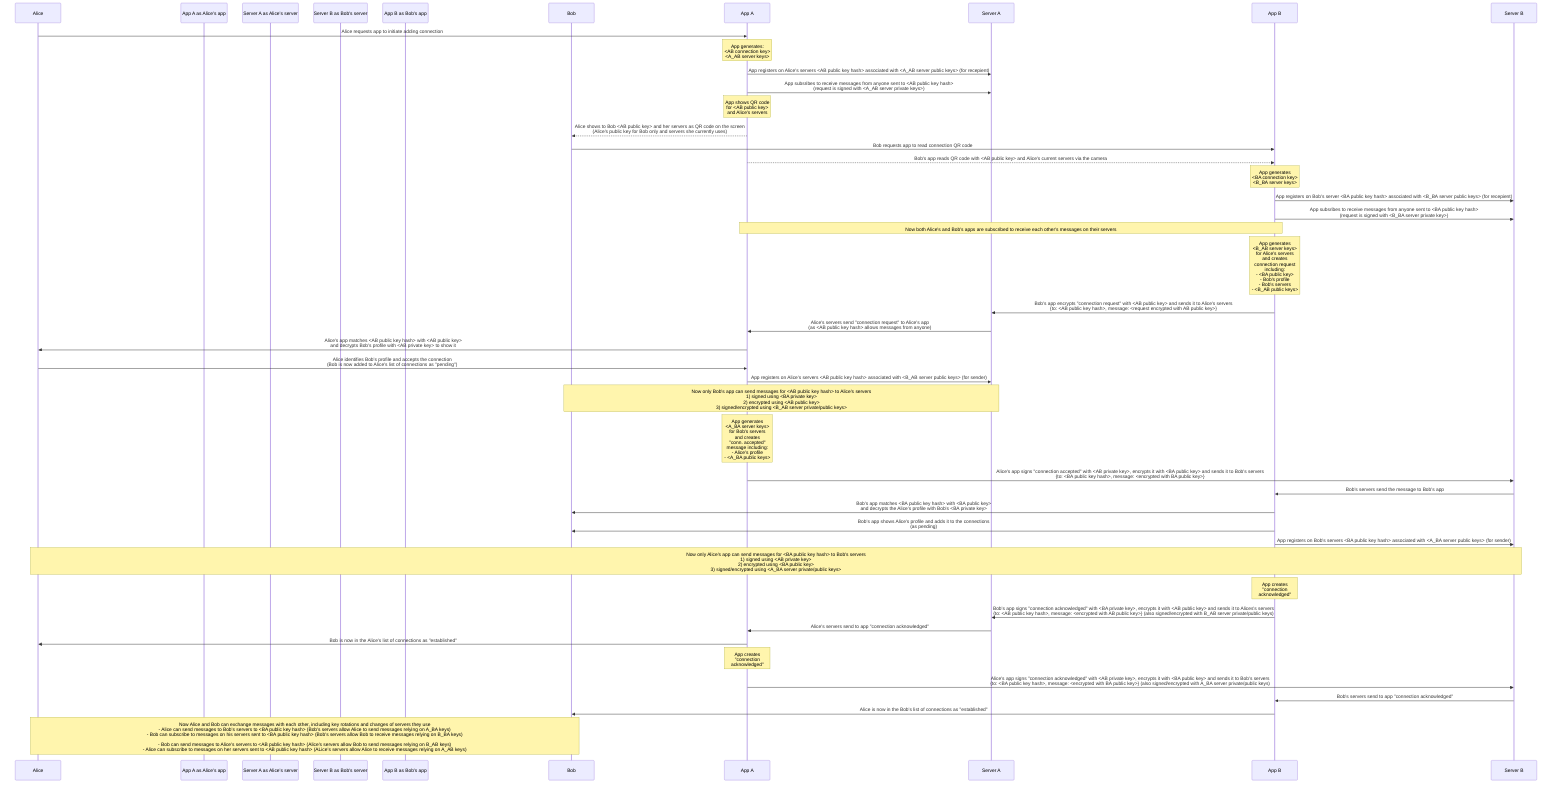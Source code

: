 sequenceDiagram
  participant Alice
  participant App A as Alice's app
  participant Server A as Alice's server
  participant Server B as Bob's server
  participant App B as Bob's app
  participant Bob

  Alice ->> App A: Alice requests app to initiate adding connection
  Note over App A: App generates:<br><AB connection key><br><A_AB server keys>
  App A ->> Server A: App registers on Alice's servers <AB public key hash> associated with <A_AB server public keys> (for recepient)
  App A ->> Server A: App subsribes to receive messages from anyone sent to <AB public key hash><br>(request is signed with <A_AB server private keys>)

  Note over App A: App shows QR code<br>for <AB public key><br>and Alice's servers

  App A -->> Bob: Alice shows to Bob <AB public key> and her servers as QR code on the screen<br>(Alice's public key for Bob only and servers she currently uses)
  Bob ->> App B: Bob requests app to read connection QR code
  App A -->> App B: Bob's app reads QR code with <AB public key> and Alice's current servers via the camera

  Note over App B: App generates<br><BA connection key><br><B_BA server keys>

  App B ->> Server B: App registers on Bob's server <BA public key hash> associated with <B_BA server public keys> (for recepient)
  App B ->> Server B: App subsribes to receive messages from anyone sent to <BA public key hash><br>(request is signed with <B_BA server private key>)

  Note over App A, App B: Now both Alice's and Bob's apps are subscribed to receive each other's messages on their servers

  Note over App B: App generates<br><B_AB server keys><br>for Alice's servers<br>and creates<br>connection request<br>including:<br>- <BA public key><br>- Bob's profile<br>- Bob's servers<br>- <B_AB public keys>
  App B ->> Server A: Bob's app encrypts "connection request" with <AB public key> and sends it to Alice's servers<br>{to: <AB public key hash>, message: <request encrypted with AB public key>}
  Server A ->> App A: Alice's servers send "connection request" to Alice's app<br>(as <AB public key hash> allows messages from anyone)
  App A ->> Alice: Alice's app matches <AB public key hash> with <AB public key><br>and decrypts Bob's profile with <AB private key> to show it
  Alice ->> App A: Alice identifies Bob's profile and accepts the connection<br>(Bob is now added to Alice's list of connections as "pending")
  App A ->> Server A: App registers on Alice's servers <AB public key hash> associated with <B_AB server public keys> (for sender)

  Note over Server A, Bob: Now only Bob's app can send messages for <AB public key hash> to Alice's servers<br>1) signed using <BA private key><br>2) encrypted using <AB public key><br>3) signed/encrypted using <B_AB server private/public keys>

  Note over App A: App generates<br><A_BA server keys><br>for Bob's servers<br>and creates<br>"conn. accepted"<br>message including:<br>- Alice's profile<br>- <A_BA public keys>

  App A ->> Server B: Alice's app signs "connection accepted" with <AB private key>, encrypts it with <BA public key> and sends it to Bob's servers<br>{to: <BA public key hash>, message: <encrypted with BA public key>}
  Server B ->> App B: Bob's servers send the message to Bob's app
  App B ->> Bob: Bob's app matches <BA public key hash> with <BA public key><br>and decrypts the Alice's profile with Bob's <BA private key>
  App B ->> Bob: Bob's app shows Alice's profile and adds it to the connections<br>(as pending)
  App B ->> Server B: App registers on Bob's servers <BA public key hash> associated with <A_BA server public keys> (for sender)

  Note over Alice, Server B: Now only Alice's app can send messages for <BA public key hash> to Bob's servers<br>1) signed using <AB private key><br>2) encrypted using <BA public key><br>3) signed/encrypted using <A_BA server private/public keys>

  Note over App B: App creates<br>"connection<br>acknowledged"

  App B ->> Server A: Bob's app signs "connection acknowledged" with <BA private key>, encrypts it with <AB public key> and sends it to Alices's servers<br>{to: <AB public key hash>, message: <encrypted with AB public key>} (also signed/encrypted with B_AB server private/public keys)
  Server A ->> App A: Alice's servers send to app "connection acknowledged"
  App A ->> Alice: Bob is now in the Alice's list of connections as "established"

  Note over App A: App creates<br>"connection<br>acknowledged"

  App A ->> Server B: Alice's app signs "connection acknowledged" with <AB private key>, encrypts it with <BA public key> and sends it to Bob's servers<br>{to: <BA public key hash>, message: <encrypted with BA public key>} (also signed/encrypted with A_BA server private/public keys)
  Server B ->> App B: Bob's servers send to app "connection acknowledged"
  App B ->> Bob: Alice is now in the Bob's list of connections as "established"

  Note over Alice, Bob: Now Alice and Bob can exchange messages with each other, including key rotations and changes of servers they use<br>- Alice can send messages to Bob's servers to <BA public key hash> (Bob's servers allow Alice to send messages relying on A_BA keys)<br>- Bob can subscribe to messages on his servers sent to <BA public key hash> (Bob's servers allow Bob to receive messages relying on B_BA keys)<br><br>- Bob can send messages to Alice's servers to <AB public key hash> (Alice's servers allow Bob to send messages relying on B_AB keys)<br>- Alice can subscribe to messages on her servers sent to <AB public key hash> (ALice's servers allow Alice to receive messages relying on A_AB keys)